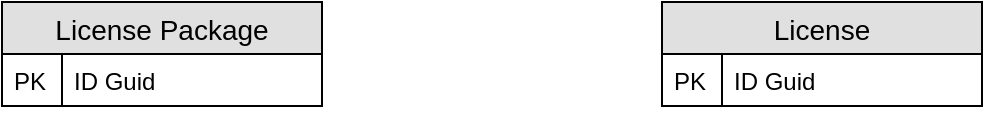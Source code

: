 <mxfile version="10.6.6" type="github"><diagram id="KSxbOmOcH6mmjFgYZ03I" name="Physical Data Model"><mxGraphModel dx="1630" dy="742" grid="1" gridSize="10" guides="1" tooltips="1" connect="1" arrows="1" fold="1" page="1" pageScale="1" pageWidth="850" pageHeight="1100" math="0" shadow="0"><root><mxCell id="0"/><mxCell id="1" parent="0"/><mxCell id="Ww2BZfoV6Rkl6wv78Pl7-14" value="License Package" style="swimlane;fontStyle=0;childLayout=stackLayout;horizontal=1;startSize=26;fillColor=#e0e0e0;horizontalStack=0;resizeParent=1;resizeParentMax=0;resizeLast=0;collapsible=1;marginBottom=0;swimlaneFillColor=#ffffff;align=center;fontSize=14;" parent="1" vertex="1"><mxGeometry x="150" y="100" width="160" height="52" as="geometry"/></mxCell><mxCell id="Ww2BZfoV6Rkl6wv78Pl7-18" value="ID Guid" style="shape=partialRectangle;top=0;left=0;right=0;bottom=1;align=left;verticalAlign=top;fillColor=none;spacingLeft=34;spacingRight=4;overflow=hidden;rotatable=0;points=[[0,0.5],[1,0.5]];portConstraint=eastwest;dropTarget=0;fontSize=12;" parent="Ww2BZfoV6Rkl6wv78Pl7-14" vertex="1"><mxGeometry y="26" width="160" height="26" as="geometry"/></mxCell><mxCell id="Ww2BZfoV6Rkl6wv78Pl7-19" value="PK" style="shape=partialRectangle;top=0;left=0;bottom=0;fillColor=none;align=left;verticalAlign=top;spacingLeft=4;spacingRight=4;overflow=hidden;rotatable=0;points=[];portConstraint=eastwest;part=1;fontSize=12;" parent="Ww2BZfoV6Rkl6wv78Pl7-18" vertex="1" connectable="0"><mxGeometry width="30" height="26" as="geometry"/></mxCell><mxCell id="obD-LKNVfcQCR9kI7y7J-10" value="License" style="swimlane;fontStyle=0;childLayout=stackLayout;horizontal=1;startSize=26;fillColor=#e0e0e0;horizontalStack=0;resizeParent=1;resizeParentMax=0;resizeLast=0;collapsible=1;marginBottom=0;swimlaneFillColor=#ffffff;align=center;fontSize=14;" parent="1" vertex="1"><mxGeometry x="480" y="100" width="160" height="52" as="geometry"/></mxCell><mxCell id="obD-LKNVfcQCR9kI7y7J-11" value="ID Guid" style="shape=partialRectangle;top=0;left=0;right=0;bottom=1;align=left;verticalAlign=top;fillColor=none;spacingLeft=34;spacingRight=4;overflow=hidden;rotatable=0;points=[[0,0.5],[1,0.5]];portConstraint=eastwest;dropTarget=0;fontSize=12;" parent="obD-LKNVfcQCR9kI7y7J-10" vertex="1"><mxGeometry y="26" width="160" height="26" as="geometry"/></mxCell><mxCell id="obD-LKNVfcQCR9kI7y7J-12" value="PK" style="shape=partialRectangle;top=0;left=0;bottom=0;fillColor=none;align=left;verticalAlign=top;spacingLeft=4;spacingRight=4;overflow=hidden;rotatable=0;points=[];portConstraint=eastwest;part=1;fontSize=12;" parent="obD-LKNVfcQCR9kI7y7J-11" vertex="1" connectable="0"><mxGeometry width="30" height="26" as="geometry"/></mxCell></root></mxGraphModel></diagram><diagram id="Ga2pKfcPRZZUnu-aJ7hj" name="Data Flow Chart"><mxGraphModel dx="1630" dy="742" grid="1" gridSize="10" guides="1" tooltips="1" connect="1" arrows="1" fold="1" page="1" pageScale="1" pageWidth="850" pageHeight="1100" math="0" shadow="0"><root><mxCell id="tUY4tZC0ZSs9ELTS7YR9-0"/><mxCell id="tUY4tZC0ZSs9ELTS7YR9-1" parent="tUY4tZC0ZSs9ELTS7YR9-0"/></root></mxGraphModel></diagram><diagram id="lzik223iiCsrk1k3yCJo" name="Technology Stack"><mxGraphModel dx="1630" dy="742" grid="1" gridSize="10" guides="1" tooltips="1" connect="1" arrows="1" fold="1" page="1" pageScale="1" pageWidth="850" pageHeight="1100" math="0" shadow="0"><root><mxCell id="2TIleIHDlY4YbE7Ja0DV-0"/><mxCell id="2TIleIHDlY4YbE7Ja0DV-1" parent="2TIleIHDlY4YbE7Ja0DV-0"/></root></mxGraphModel></diagram></mxfile>